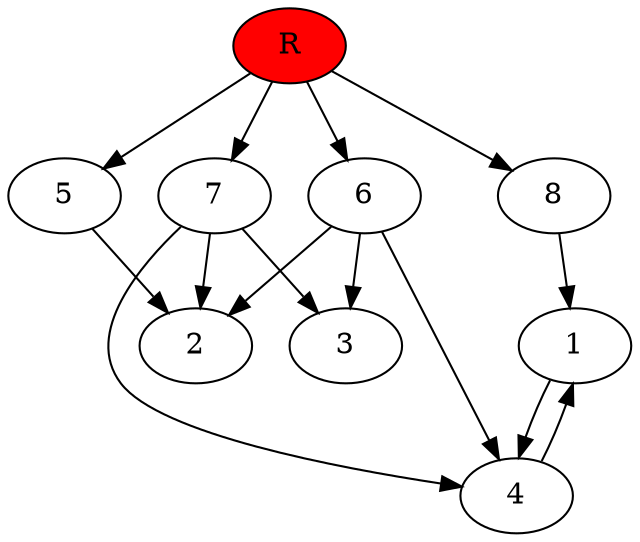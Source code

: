 digraph prb15552 {
	1
	2
	3
	4
	5
	6
	7
	8
	R [fillcolor="#ff0000" style=filled]
	1 -> 4
	4 -> 1
	5 -> 2
	6 -> 2
	6 -> 3
	6 -> 4
	7 -> 2
	7 -> 3
	7 -> 4
	8 -> 1
	R -> 5
	R -> 6
	R -> 7
	R -> 8
}
